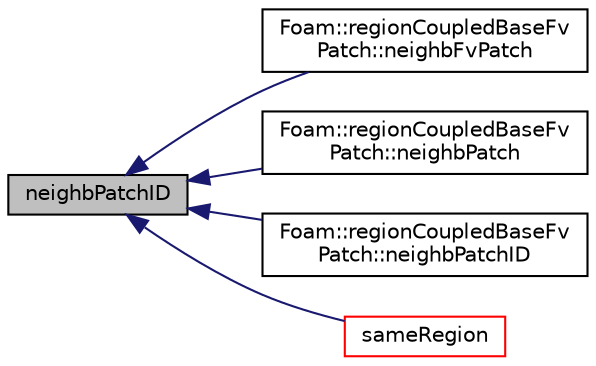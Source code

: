 digraph "neighbPatchID"
{
  bgcolor="transparent";
  edge [fontname="Helvetica",fontsize="10",labelfontname="Helvetica",labelfontsize="10"];
  node [fontname="Helvetica",fontsize="10",shape=record];
  rankdir="LR";
  Node1 [label="neighbPatchID",height=0.2,width=0.4,color="black", fillcolor="grey75", style="filled", fontcolor="black"];
  Node1 -> Node2 [dir="back",color="midnightblue",fontsize="10",style="solid",fontname="Helvetica"];
  Node2 [label="Foam::regionCoupledBaseFv\lPatch::neighbFvPatch",height=0.2,width=0.4,color="black",URL="$a02166.html#add80b5302d85bab502d5aa8b78fc1723",tooltip="Return neighbor fvPatch. "];
  Node1 -> Node3 [dir="back",color="midnightblue",fontsize="10",style="solid",fontname="Helvetica"];
  Node3 [label="Foam::regionCoupledBaseFv\lPatch::neighbPatch",height=0.2,width=0.4,color="black",URL="$a02166.html#a63d83cf86f6b4fefa5fe1dd27f91a412",tooltip="Return regionCoupledBase neighb Patch. "];
  Node1 -> Node4 [dir="back",color="midnightblue",fontsize="10",style="solid",fontname="Helvetica"];
  Node4 [label="Foam::regionCoupledBaseFv\lPatch::neighbPatchID",height=0.2,width=0.4,color="black",URL="$a02166.html#add298f1b9f4b1713dd56335bbbae8670",tooltip="Return neighbour. "];
  Node1 -> Node5 [dir="back",color="midnightblue",fontsize="10",style="solid",fontname="Helvetica"];
  Node5 [label="sameRegion",height=0.2,width=0.4,color="red",URL="$a02165.html#a6d593cbcd7a8bb0b3f0127d84232ed7b",tooltip="Cached sampleRegion != mesh.name() "];
}
